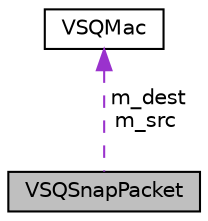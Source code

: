 digraph "VSQSnapPacket"
{
 // LATEX_PDF_SIZE
  edge [fontname="Helvetica",fontsize="10",labelfontname="Helvetica",labelfontsize="10"];
  node [fontname="Helvetica",fontsize="10",shape=record];
  Node1 [label="VSQSnapPacket",height=0.2,width=0.4,color="black", fillcolor="grey75", style="filled", fontcolor="black",tooltip="SNAP protocol packet."];
  Node2 -> Node1 [dir="back",color="darkorchid3",fontsize="10",style="dashed",label=" m_dest\nm_src" ,fontname="Helvetica"];
  Node2 [label="VSQMac",height=0.2,width=0.4,color="black", fillcolor="white", style="filled",URL="$class_v_s_q_mac.html",tooltip="Virgil IoT Kit device MAC address."];
}
